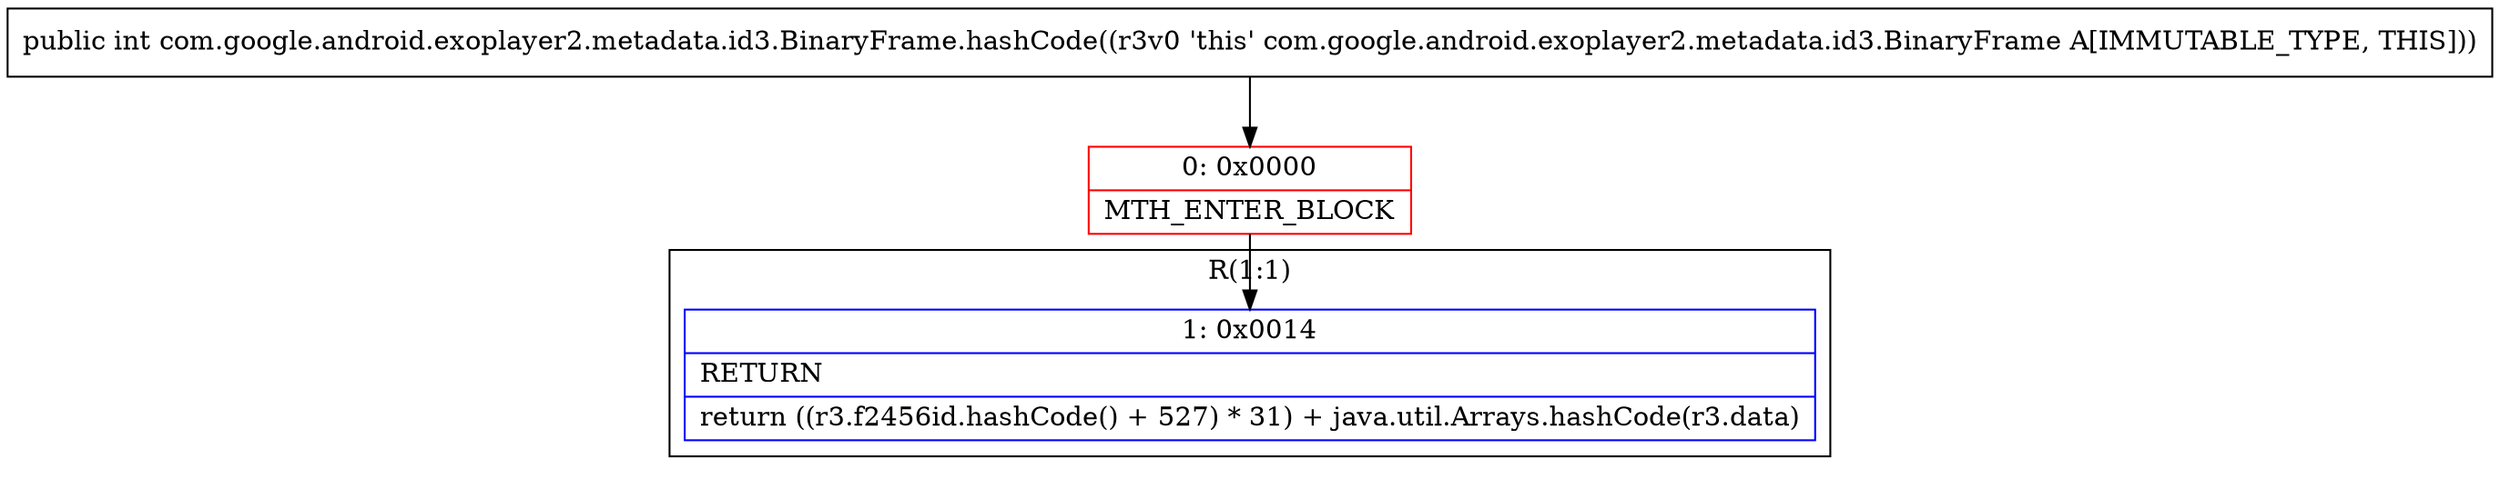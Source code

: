 digraph "CFG forcom.google.android.exoplayer2.metadata.id3.BinaryFrame.hashCode()I" {
subgraph cluster_Region_1791516935 {
label = "R(1:1)";
node [shape=record,color=blue];
Node_1 [shape=record,label="{1\:\ 0x0014|RETURN\l|return ((r3.f2456id.hashCode() + 527) * 31) + java.util.Arrays.hashCode(r3.data)\l}"];
}
Node_0 [shape=record,color=red,label="{0\:\ 0x0000|MTH_ENTER_BLOCK\l}"];
MethodNode[shape=record,label="{public int com.google.android.exoplayer2.metadata.id3.BinaryFrame.hashCode((r3v0 'this' com.google.android.exoplayer2.metadata.id3.BinaryFrame A[IMMUTABLE_TYPE, THIS])) }"];
MethodNode -> Node_0;
Node_0 -> Node_1;
}

